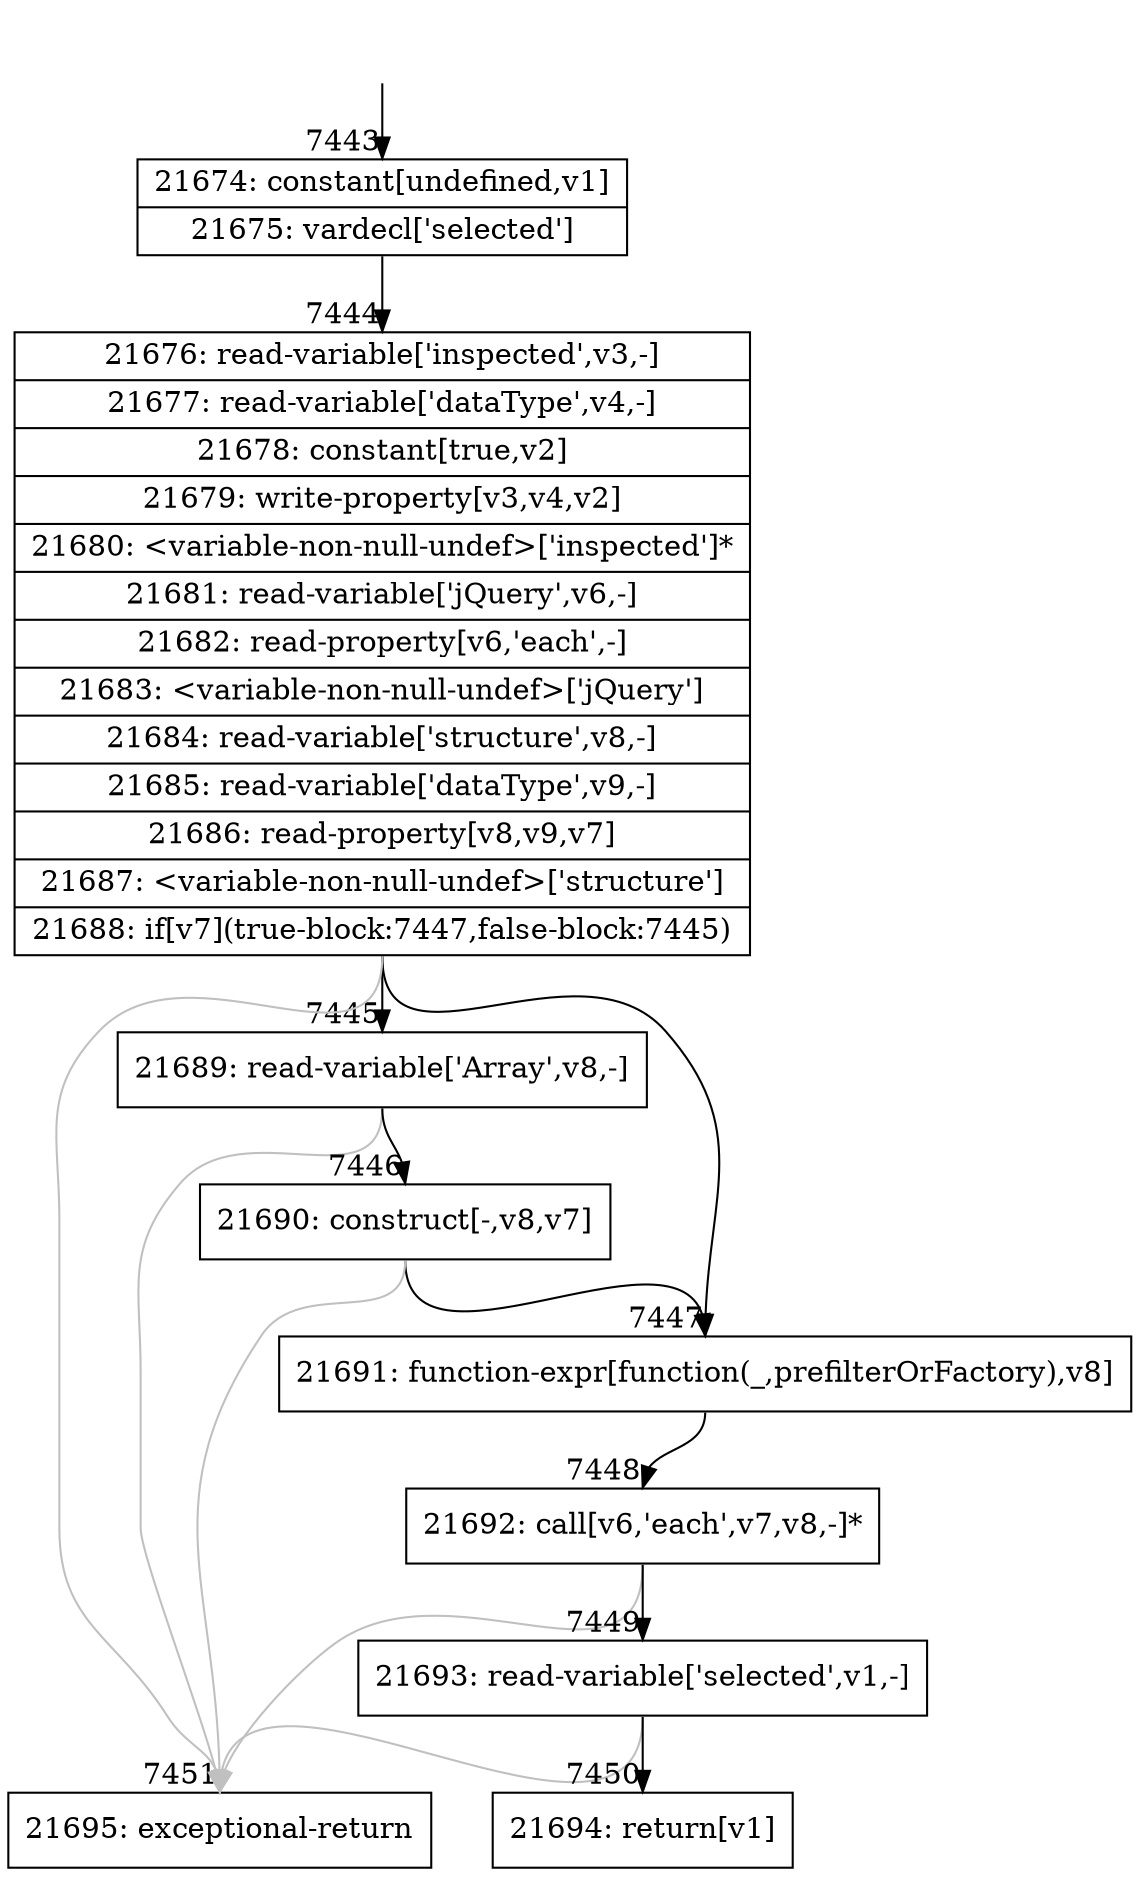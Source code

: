 digraph {
rankdir="TD"
BB_entry470[shape=none,label=""];
BB_entry470 -> BB7443 [tailport=s, headport=n, headlabel="    7443"]
BB7443 [shape=record label="{21674: constant[undefined,v1]|21675: vardecl['selected']}" ] 
BB7443 -> BB7444 [tailport=s, headport=n, headlabel="      7444"]
BB7444 [shape=record label="{21676: read-variable['inspected',v3,-]|21677: read-variable['dataType',v4,-]|21678: constant[true,v2]|21679: write-property[v3,v4,v2]|21680: \<variable-non-null-undef\>['inspected']*|21681: read-variable['jQuery',v6,-]|21682: read-property[v6,'each',-]|21683: \<variable-non-null-undef\>['jQuery']|21684: read-variable['structure',v8,-]|21685: read-variable['dataType',v9,-]|21686: read-property[v8,v9,v7]|21687: \<variable-non-null-undef\>['structure']|21688: if[v7](true-block:7447,false-block:7445)}" ] 
BB7444 -> BB7447 [tailport=s, headport=n, headlabel="      7447"]
BB7444 -> BB7445 [tailport=s, headport=n, headlabel="      7445"]
BB7444 -> BB7451 [tailport=s, headport=n, color=gray, headlabel="      7451"]
BB7445 [shape=record label="{21689: read-variable['Array',v8,-]}" ] 
BB7445 -> BB7446 [tailport=s, headport=n, headlabel="      7446"]
BB7445 -> BB7451 [tailport=s, headport=n, color=gray]
BB7446 [shape=record label="{21690: construct[-,v8,v7]}" ] 
BB7446 -> BB7447 [tailport=s, headport=n]
BB7446 -> BB7451 [tailport=s, headport=n, color=gray]
BB7447 [shape=record label="{21691: function-expr[function(_,prefilterOrFactory),v8]}" ] 
BB7447 -> BB7448 [tailport=s, headport=n, headlabel="      7448"]
BB7448 [shape=record label="{21692: call[v6,'each',v7,v8,-]*}" ] 
BB7448 -> BB7449 [tailport=s, headport=n, headlabel="      7449"]
BB7448 -> BB7451 [tailport=s, headport=n, color=gray]
BB7449 [shape=record label="{21693: read-variable['selected',v1,-]}" ] 
BB7449 -> BB7450 [tailport=s, headport=n, headlabel="      7450"]
BB7449 -> BB7451 [tailport=s, headport=n, color=gray]
BB7450 [shape=record label="{21694: return[v1]}" ] 
BB7451 [shape=record label="{21695: exceptional-return}" ] 
}
